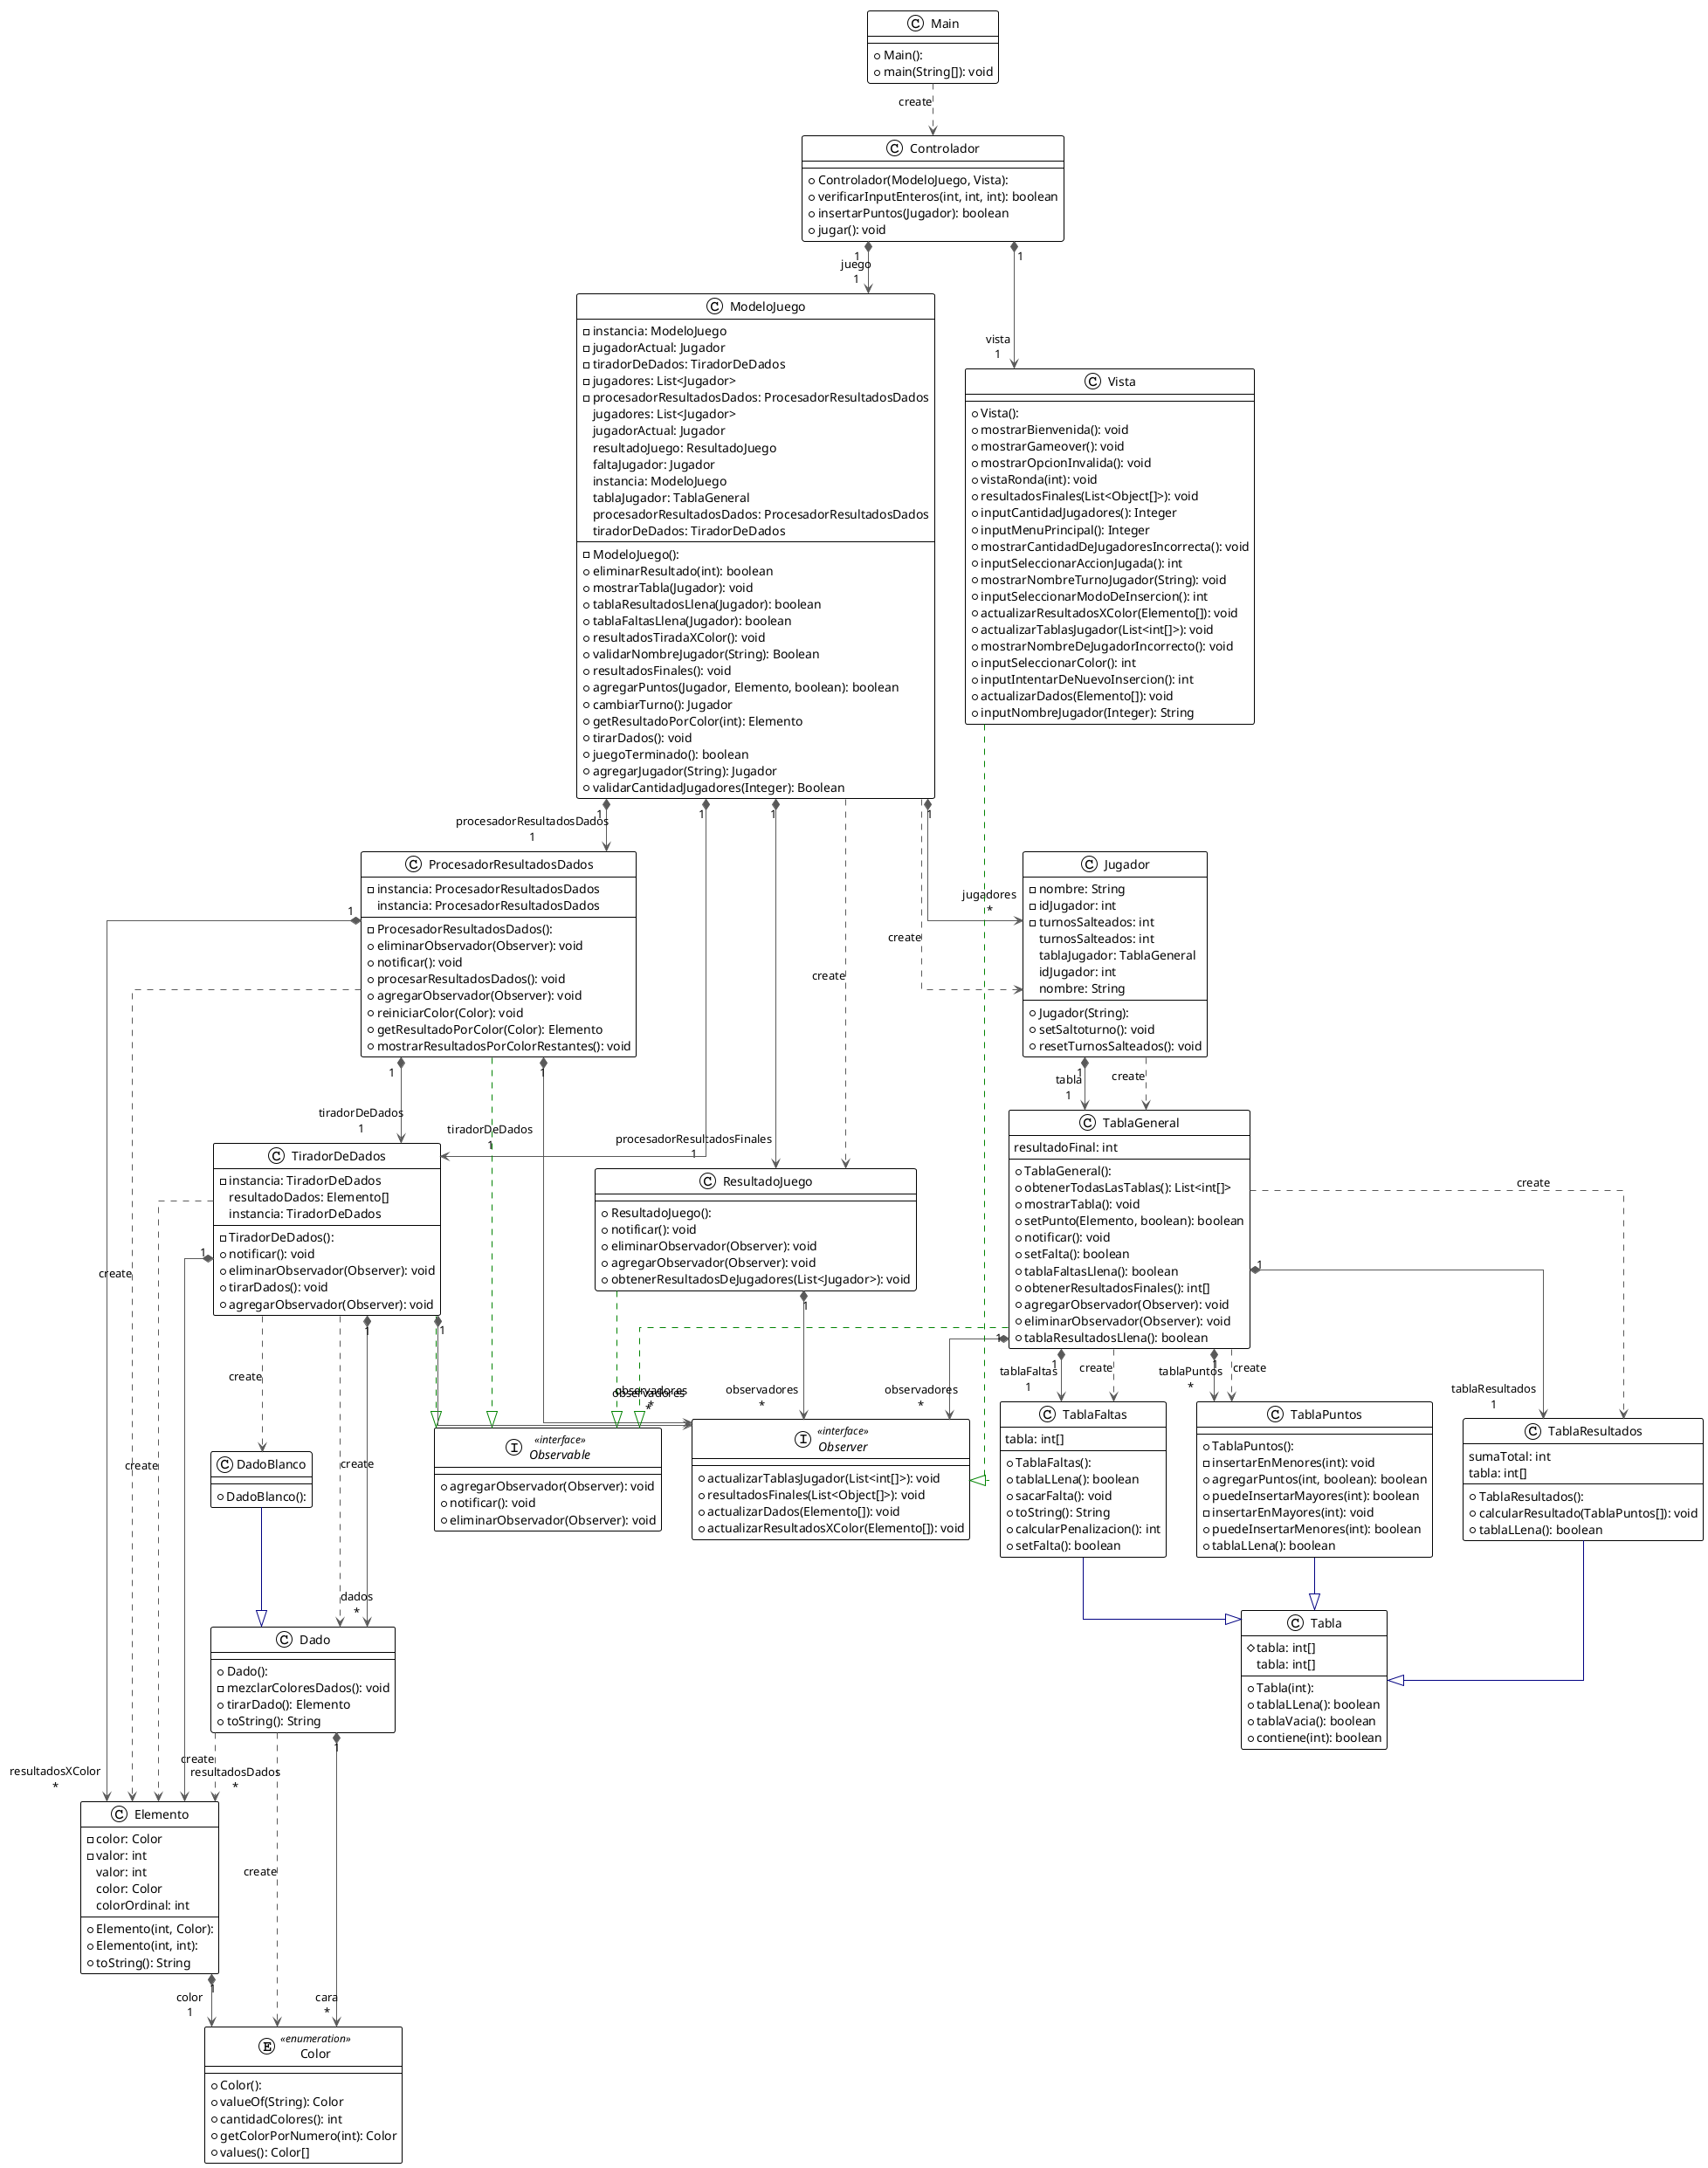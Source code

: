 @startuml

!theme plain
top to bottom direction
skinparam linetype ortho

enum Color << enumeration >> {
  + Color(): 
  + valueOf(String): Color
  + cantidadColores(): int
  + getColorPorNumero(int): Color
  + values(): Color[]
}
class Controlador {
  + Controlador(ModeloJuego, Vista): 
  + verificarInputEnteros(int, int, int): boolean
  + insertarPuntos(Jugador): boolean
  + jugar(): void
}
class Dado {
  + Dado(): 
  - mezclarColoresDados(): void
  + tirarDado(): Elemento
  + toString(): String
}
class DadoBlanco {
  + DadoBlanco(): 
}
class Elemento {
  + Elemento(int, Color): 
  + Elemento(int, int): 
  - color: Color
  - valor: int
  + toString(): String
   valor: int
   color: Color
   colorOrdinal: int
}
class Jugador {
  + Jugador(String): 
  - nombre: String
  - idJugador: int
  - turnosSalteados: int
  + setSaltoturno(): void
  + resetTurnosSalteados(): void
   turnosSalteados: int
   tablaJugador: TablaGeneral
   idJugador: int
   nombre: String
}
class Main {
  + Main(): 
  + main(String[]): void
}
class ModeloJuego {
  - ModeloJuego(): 
  - instancia: ModeloJuego
  - jugadorActual: Jugador
  - tiradorDeDados: TiradorDeDados
  - jugadores: List<Jugador>
  - procesadorResultadosDados: ProcesadorResultadosDados
  + eliminarResultado(int): boolean
  + mostrarTabla(Jugador): void
  + tablaResultadosLlena(Jugador): boolean
  + tablaFaltasLlena(Jugador): boolean
  + resultadosTiradaXColor(): void
  + validarNombreJugador(String): Boolean
  + resultadosFinales(): void
  + agregarPuntos(Jugador, Elemento, boolean): boolean
  + cambiarTurno(): Jugador
  + getResultadoPorColor(int): Elemento
  + tirarDados(): void
  + juegoTerminado(): boolean
  + agregarJugador(String): Jugador
  + validarCantidadJugadores(Integer): Boolean
   jugadores: List<Jugador>
   jugadorActual: Jugador
   resultadoJuego: ResultadoJuego
   faltaJugador: Jugador
   instancia: ModeloJuego
   tablaJugador: TablaGeneral
   procesadorResultadosDados: ProcesadorResultadosDados
   tiradorDeDados: TiradorDeDados
}
interface Observable << interface >> {
  + agregarObservador(Observer): void
  + notificar(): void
  + eliminarObservador(Observer): void
}
interface Observer << interface >> {
  + actualizarTablasJugador(List<int[]>): void
  + resultadosFinales(List<Object[]>): void
  + actualizarDados(Elemento[]): void
  + actualizarResultadosXColor(Elemento[]): void
}
class ProcesadorResultadosDados {
  - ProcesadorResultadosDados(): 
  - instancia: ProcesadorResultadosDados
  + eliminarObservador(Observer): void
  + notificar(): void
  + procesarResultadosDados(): void
  + agregarObservador(Observer): void
  + reiniciarColor(Color): void
  + getResultadoPorColor(Color): Elemento
  + mostrarResultadosPorColorRestantes(): void
   instancia: ProcesadorResultadosDados
}
class ResultadoJuego {
  + ResultadoJuego(): 
  + notificar(): void
  + eliminarObservador(Observer): void
  + agregarObservador(Observer): void
  + obtenerResultadosDeJugadores(List<Jugador>): void
}
class Tabla {
  + Tabla(int): 
  # tabla: int[]
  + tablaLLena(): boolean
  + tablaVacia(): boolean
  + contiene(int): boolean
   tabla: int[]
}
class TablaFaltas {
  + TablaFaltas(): 
  + tablaLLena(): boolean
  + sacarFalta(): void
  + toString(): String
  + calcularPenalizacion(): int
  + setFalta(): boolean
   tabla: int[]
}
class TablaGeneral {
  + TablaGeneral(): 
  + obtenerTodasLasTablas(): List<int[]>
  + mostrarTabla(): void
  + setPunto(Elemento, boolean): boolean
  + notificar(): void
  + setFalta(): boolean
  + tablaFaltasLlena(): boolean
  + obtenerResultadosFinales(): int[]
  + agregarObservador(Observer): void
  + eliminarObservador(Observer): void
  + tablaResultadosLlena(): boolean
   resultadoFinal: int
}
class TablaPuntos {
  + TablaPuntos(): 
  - insertarEnMenores(int): void
  + agregarPuntos(int, boolean): boolean
  + puedeInsertarMayores(int): boolean
  - insertarEnMayores(int): void
  + puedeInsertarMenores(int): boolean
  + tablaLLena(): boolean
}
class TablaResultados {
  + TablaResultados(): 
  + calcularResultado(TablaPuntos[]): void
  + tablaLLena(): boolean
   sumaTotal: int
   tabla: int[]
}
class TiradorDeDados {
  - TiradorDeDados(): 
  - instancia: TiradorDeDados
  + notificar(): void
  + eliminarObservador(Observer): void
  + tirarDados(): void
  + agregarObservador(Observer): void
   resultadoDados: Elemento[]
   instancia: TiradorDeDados
}
class Vista {
  + Vista(): 
  + mostrarBienvenida(): void
  + mostrarGameover(): void
  + mostrarOpcionInvalida(): void
  + vistaRonda(int): void
  + resultadosFinales(List<Object[]>): void
  + inputCantidadJugadores(): Integer
  + inputMenuPrincipal(): Integer
  + mostrarCantidadDeJugadoresIncorrecta(): void
  + inputSeleccionarAccionJugada(): int
  + mostrarNombreTurnoJugador(String): void
  + inputSeleccionarModoDeInsercion(): int
  + actualizarResultadosXColor(Elemento[]): void
  + actualizarTablasJugador(List<int[]>): void
  + mostrarNombreDeJugadorIncorrecto(): void
  + inputSeleccionarColor(): int
  + inputIntentarDeNuevoInsercion(): int
  + actualizarDados(Elemento[]): void
  + inputNombreJugador(Integer): String
}

Controlador               "1" *-[#595959,plain]-> "juego\n1" ModeloJuego               
Controlador               "1" *-[#595959,plain]-> "vista\n1" Vista                     
Dado                       -[#595959,dashed]->  Color                     : "«create»"
Dado                      "1" *-[#595959,plain]-> "cara\n*" Color                     
Dado                       -[#595959,dashed]->  Elemento                  : "«create»"
DadoBlanco                 -[#000082,plain]-^  Dado                      
Elemento                  "1" *-[#595959,plain]-> "color\n1" Color                     
Jugador                   "1" *-[#595959,plain]-> "tabla\n1" TablaGeneral              
Jugador                    -[#595959,dashed]->  TablaGeneral              : "«create»"
Main                       -[#595959,dashed]->  Controlador               : "«create»"
ModeloJuego               "1" *-[#595959,plain]-> "jugadores\n*" Jugador                   
ModeloJuego                -[#595959,dashed]->  Jugador                   : "«create»"
ModeloJuego               "1" *-[#595959,plain]-> "procesadorResultadosDados\n1" ProcesadorResultadosDados 
ModeloJuego               "1" *-[#595959,plain]-> "procesadorResultadosFinales\n1" ResultadoJuego            
ModeloJuego                -[#595959,dashed]->  ResultadoJuego            : "«create»"
ModeloJuego               "1" *-[#595959,plain]-> "tiradorDeDados\n1" TiradorDeDados            
ProcesadorResultadosDados "1" *-[#595959,plain]-> "resultadosXColor\n*" Elemento                  
ProcesadorResultadosDados  -[#595959,dashed]->  Elemento                  : "«create»"
ProcesadorResultadosDados  -[#008200,dashed]-^  Observable                
ProcesadorResultadosDados "1" *-[#595959,plain]-> "observadores\n*" Observer                  
ProcesadorResultadosDados "1" *-[#595959,plain]-> "tiradorDeDados\n1" TiradorDeDados            
ResultadoJuego             -[#008200,dashed]-^  Observable                
ResultadoJuego            "1" *-[#595959,plain]-> "observadores\n*" Observer                  
TablaFaltas                -[#000082,plain]-^  Tabla                     
TablaGeneral               -[#008200,dashed]-^  Observable                
TablaGeneral              "1" *-[#595959,plain]-> "observadores\n*" Observer                  
TablaGeneral              "1" *-[#595959,plain]-> "tablaFaltas\n1" TablaFaltas               
TablaGeneral               -[#595959,dashed]->  TablaFaltas               : "«create»"
TablaGeneral              "1" *-[#595959,plain]-> "tablaPuntos\n*" TablaPuntos               
TablaGeneral               -[#595959,dashed]->  TablaPuntos               : "«create»"
TablaGeneral               -[#595959,dashed]->  TablaResultados           : "«create»"
TablaGeneral              "1" *-[#595959,plain]-> "tablaResultados\n1" TablaResultados           
TablaPuntos                -[#000082,plain]-^  Tabla                     
TablaResultados            -[#000082,plain]-^  Tabla                     
TiradorDeDados             -[#595959,dashed]->  Dado                      : "«create»"
TiradorDeDados            "1" *-[#595959,plain]-> "dados\n*" Dado                      
TiradorDeDados             -[#595959,dashed]->  DadoBlanco                : "«create»"
TiradorDeDados             -[#595959,dashed]->  Elemento                  : "«create»"
TiradorDeDados            "1" *-[#595959,plain]-> "resultadosDados\n*" Elemento                  
TiradorDeDados             -[#008200,dashed]-^  Observable                
TiradorDeDados            "1" *-[#595959,plain]-> "observadores\n*" Observer                  
Vista                      -[#008200,dashed]-^  Observer                  
@enduml
